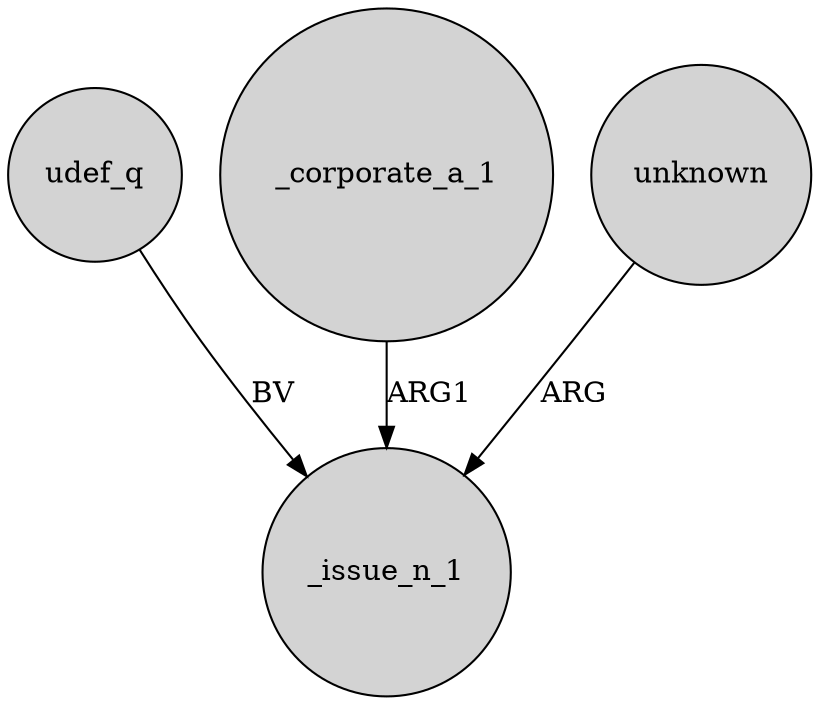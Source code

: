 digraph {
	node [shape=circle style=filled]
	udef_q -> _issue_n_1 [label=BV]
	_corporate_a_1 -> _issue_n_1 [label=ARG1]
	unknown -> _issue_n_1 [label=ARG]
}
